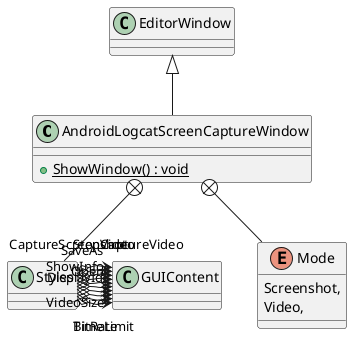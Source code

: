 @startuml
class AndroidLogcatScreenCaptureWindow {
    + {static} ShowWindow() : void
}
class Styles {
}
enum Mode {
    Screenshot,
    Video,
}
EditorWindow <|-- AndroidLogcatScreenCaptureWindow
AndroidLogcatScreenCaptureWindow +-- Styles
Styles o-> "TimeLimit" GUIContent
Styles o-> "VideoSize" GUIContent
Styles o-> "BitRate" GUIContent
Styles o-> "DisplayId" GUIContent
Styles o-> "ShowInfo" GUIContent
Styles o-> "Open" GUIContent
Styles o-> "SaveAs" GUIContent
Styles o-> "CaptureScreenshot" GUIContent
Styles o-> "CaptureVideo" GUIContent
Styles o-> "StopVideo" GUIContent
AndroidLogcatScreenCaptureWindow +-- Mode
@enduml
